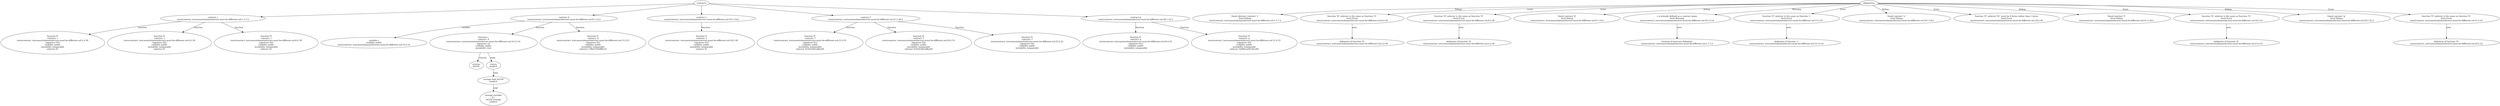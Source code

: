 strict digraph "tests/contract_testcases/solana/selectors-must-be-different.sol" {
	contract [label="contract c\ntests/contract_testcases/solana/selectors-must-be-different.sol:1:1-7:2"]
	f1 [label="function f1\ncontract: c\ntests/contract_testcases/solana/selectors-must-be-different.sol:2:2-39\nsignature f1()\nvisibility public\nmutability nonpayable\nselector 01"]
	f2 [label="function f2\ncontract: c\ntests/contract_testcases/solana/selectors-must-be-different.sol:4:2-39\nsignature f2()\nvisibility public\nmutability nonpayable\nselector 01"]
	f3 [label="function f3\ncontract: c\ntests/contract_testcases/solana/selectors-must-be-different.sol:6:2-39\nsignature f3()\nvisibility public\nmutability nonpayable\nselector 01"]
	contract_5 [label="contract d\ntests/contract_testcases/solana/selectors-must-be-different.sol:9:1-14:2"]
	var [label="variable c\nvisibility public\ntests/contract_testcases/solana/selectors-must-be-different.sol:10:2-14"]
	c [label="function c\ncontract: d\ntests/contract_testcases/solana/selectors-must-be-different.sol:10:13-14\nsignature c()\nvisibility public\nmutability view"]
	returns [label="returns\nint256 "]
	return [label="return\nimplicit"]
	storage_load [label="storage load int256\nimplicit"]
	storage_var [label="storage variable\nd.c\nint256 storage\nimplicit"]
	f1_12 [label="function f1\ncontract: d\ntests/contract_testcases/solana/selectors-must-be-different.sol:13:2-53\nsignature f1()\nvisibility public\nmutability nonpayable\nselector 13fbd725feff6e10"]
	contract_13 [label="contract e\ntests/contract_testcases/solana/selectors-must-be-different.sol:16:1-19:2"]
	f1_14 [label="function f1\ncontract: e\ntests/contract_testcases/solana/selectors-must-be-different.sol:18:2-39\nsignature f1()\nvisibility public\nmutability nonpayable\nselector 01"]
	contract_15 [label="contract f\ntests/contract_testcases/solana/selectors-must-be-different.sol:21:1-26:2"]
	f1_16 [label="function f1\ncontract: f\ntests/contract_testcases/solana/selectors-must-be-different.sol:23:2-53\nsignature f1()\nvisibility public\nmutability nonpayable\nselector 41424344caffee00"]
	f2_17 [label="function f2\ncontract: f\ntests/contract_testcases/solana/selectors-must-be-different.sol:24:2-53\nsignature f2()\nvisibility public\nmutability nonpayable\nselector 41424344caffee00"]
	f3_18 [label="function f3\ncontract: f\ntests/contract_testcases/solana/selectors-must-be-different.sol:25:2-22\nsignature f3()\nvisibility public\nmutability nonpayable"]
	contract_19 [label="contract g\ntests/contract_testcases/solana/selectors-must-be-different.sol:28:1-32:2"]
	f1_20 [label="function f1\ncontract: g\ntests/contract_testcases/solana/selectors-must-be-different.sol:29:2-22\nsignature f1()\nvisibility public\nmutability nonpayable"]
	f3_21 [label="function f3\ncontract: g\ntests/contract_testcases/solana/selectors-must-be-different.sol:31:2-53\nsignature f3()\nvisibility public\nmutability nonpayable\nselector 1b494cee9c541e94"]
	diagnostic [label="found abstract contract 'c'\nlevel Debug\ntests/contract_testcases/solana/selectors-must-be-different.sol:1:1-7:2"]
	diagnostic_24 [label="function 'f2' selector is the same as function 'f1'\nlevel Error\ntests/contract_testcases/solana/selectors-must-be-different.sol:4:2-39"]
	note [label="definition of function 'f1'\ntests/contract_testcases/solana/selectors-must-be-different.sol:2:2-39"]
	diagnostic_26 [label="function 'f3' selector is the same as function 'f1'\nlevel Error\ntests/contract_testcases/solana/selectors-must-be-different.sol:6:2-39"]
	note_27 [label="definition of function 'f1'\ntests/contract_testcases/solana/selectors-must-be-different.sol:2:2-39"]
	diagnostic_28 [label="found contract 'd'\nlevel Debug\ntests/contract_testcases/solana/selectors-must-be-different.sol:9:1-14:2"]
	diagnostic_29 [label="c is already defined as a contract name\nlevel Warning\ntests/contract_testcases/solana/selectors-must-be-different.sol:10:13-14"]
	note_30 [label="location of previous definition\ntests/contract_testcases/solana/selectors-must-be-different.sol:1:1-7:2"]
	diagnostic_31 [label="function 'f1' selector is the same as function 'c'\nlevel Error\ntests/contract_testcases/solana/selectors-must-be-different.sol:13:2-53"]
	note_32 [label="definition of function 'c'\ntests/contract_testcases/solana/selectors-must-be-different.sol:10:13-14"]
	diagnostic_33 [label="found contract 'e'\nlevel Debug\ntests/contract_testcases/solana/selectors-must-be-different.sol:16:1-19:2"]
	diagnostic_34 [label="function 'f1' selector '01' must be 8 bytes rather than 1 bytes\nlevel Error\ntests/contract_testcases/solana/selectors-must-be-different.sol:18:2-39"]
	diagnostic_35 [label="found contract 'f'\nlevel Debug\ntests/contract_testcases/solana/selectors-must-be-different.sol:21:1-26:2"]
	diagnostic_36 [label="function 'f2' selector is the same as function 'f1'\nlevel Error\ntests/contract_testcases/solana/selectors-must-be-different.sol:24:2-53"]
	note_37 [label="definition of function 'f1'\ntests/contract_testcases/solana/selectors-must-be-different.sol:23:2-53"]
	diagnostic_38 [label="found contract 'g'\nlevel Debug\ntests/contract_testcases/solana/selectors-must-be-different.sol:28:1-32:2"]
	diagnostic_39 [label="function 'f3' selector is the same as function 'f1'\nlevel Error\ntests/contract_testcases/solana/selectors-must-be-different.sol:31:2-53"]
	note_40 [label="definition of function 'f1'\ntests/contract_testcases/solana/selectors-must-be-different.sol:29:2-22"]
	contracts -> contract
	contract -> f1 [label="function"]
	contract -> f2 [label="function"]
	contract -> f3 [label="function"]
	contracts -> contract_5
	contract_5 -> var [label="variable"]
	contract_5 -> c [label="function"]
	c -> returns [label="returns"]
	c -> return [label="body"]
	return -> storage_load [label="expr"]
	storage_load -> storage_var [label="expr"]
	contract_5 -> f1_12 [label="function"]
	contracts -> contract_13
	contract_13 -> f1_14 [label="function"]
	contracts -> contract_15
	contract_15 -> f1_16 [label="function"]
	contract_15 -> f2_17 [label="function"]
	contract_15 -> f3_18 [label="function"]
	contracts -> contract_19
	contract_19 -> f1_20 [label="function"]
	contract_19 -> f3_21 [label="function"]
	diagnostics -> diagnostic [label="Debug"]
	diagnostics -> diagnostic_24 [label="Error"]
	diagnostic_24 -> note [label="note"]
	diagnostics -> diagnostic_26 [label="Error"]
	diagnostic_26 -> note_27 [label="note"]
	diagnostics -> diagnostic_28 [label="Debug"]
	diagnostics -> diagnostic_29 [label="Warning"]
	diagnostic_29 -> note_30 [label="note"]
	diagnostics -> diagnostic_31 [label="Error"]
	diagnostic_31 -> note_32 [label="note"]
	diagnostics -> diagnostic_33 [label="Debug"]
	diagnostics -> diagnostic_34 [label="Error"]
	diagnostics -> diagnostic_35 [label="Debug"]
	diagnostics -> diagnostic_36 [label="Error"]
	diagnostic_36 -> note_37 [label="note"]
	diagnostics -> diagnostic_38 [label="Debug"]
	diagnostics -> diagnostic_39 [label="Error"]
	diagnostic_39 -> note_40 [label="note"]
}
